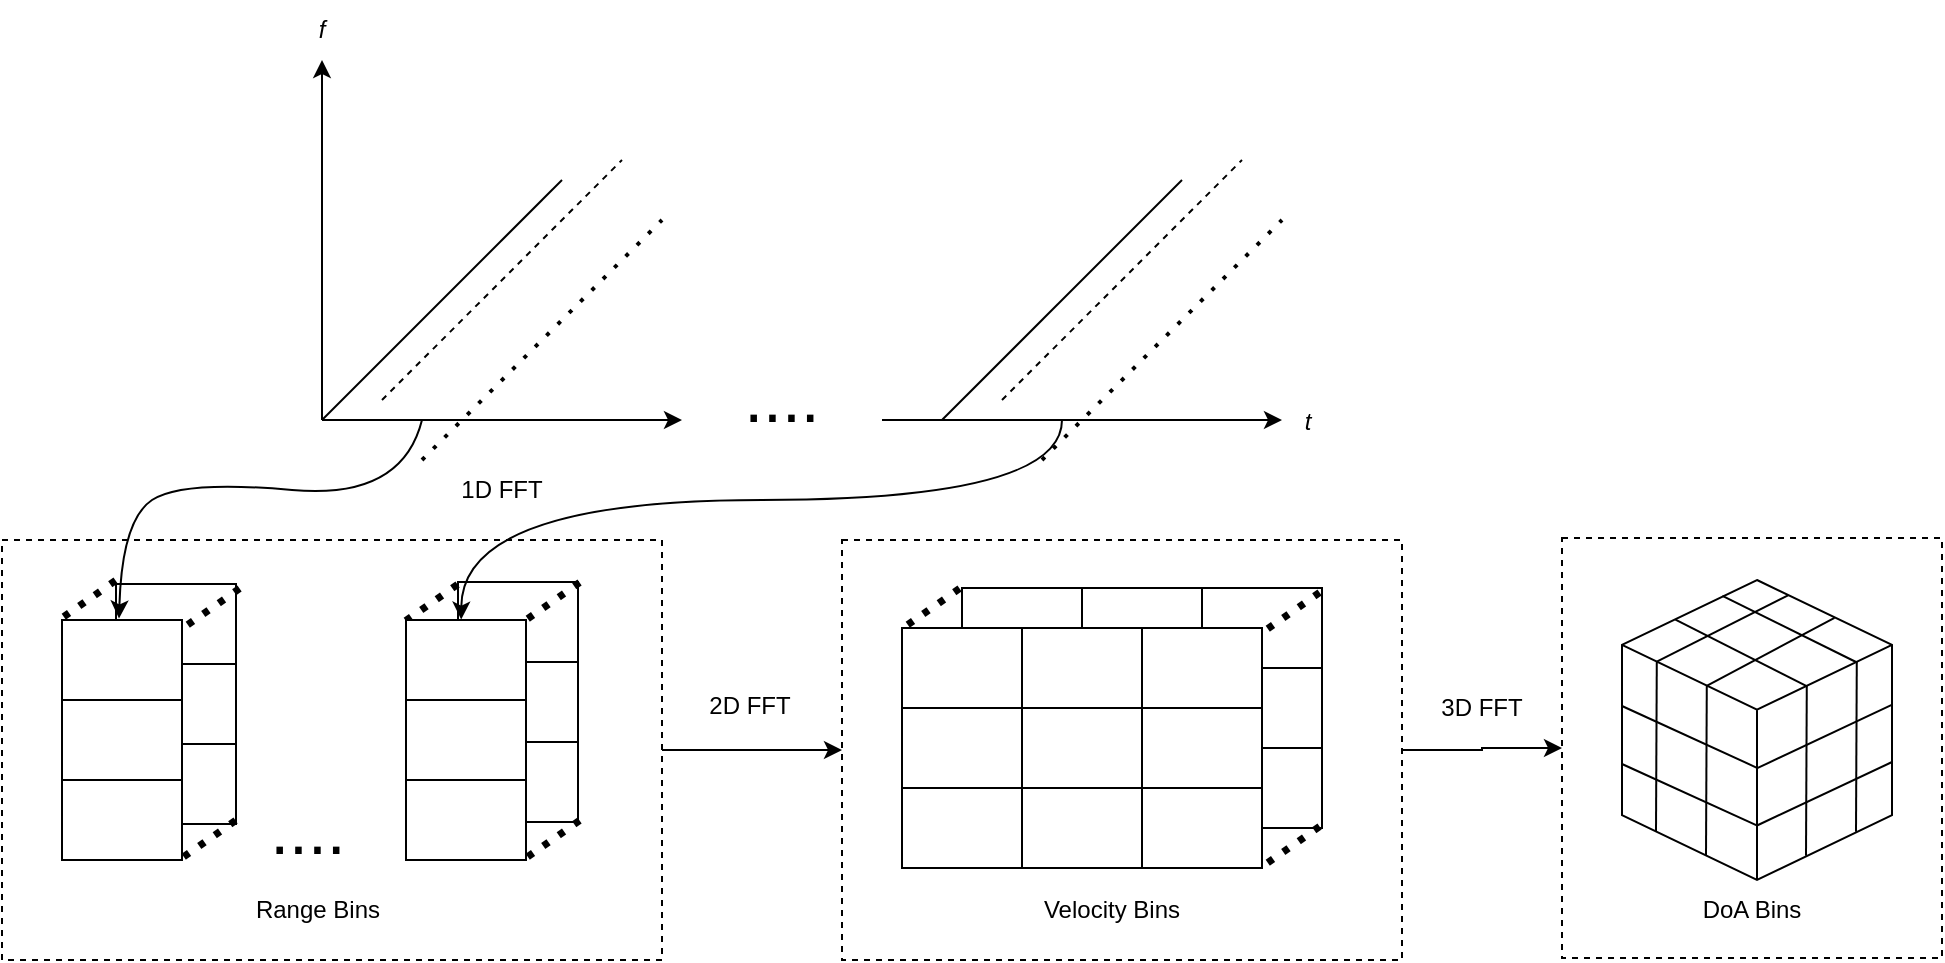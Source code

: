 <mxfile version="26.2.12">
  <diagram name="Page-1" id="9OqF5e8UEfGMZPpT4aYP">
    <mxGraphModel dx="1305" dy="718" grid="1" gridSize="10" guides="1" tooltips="1" connect="1" arrows="1" fold="1" page="1" pageScale="1" pageWidth="1169" pageHeight="1654" math="0" shadow="0">
      <root>
        <mxCell id="0" />
        <mxCell id="1" parent="0" />
        <mxCell id="sdREDCKkUnZZFBuvWES2-47" value="" style="rounded=0;whiteSpace=wrap;html=1;fillColor=none;dashed=1;" vertex="1" parent="1">
          <mxGeometry x="860" y="379" width="190" height="210" as="geometry" />
        </mxCell>
        <mxCell id="sdREDCKkUnZZFBuvWES2-50" style="edgeStyle=orthogonalEdgeStyle;rounded=0;orthogonalLoop=1;jettySize=auto;html=1;exitX=1;exitY=0.5;exitDx=0;exitDy=0;" edge="1" parent="1" source="sdREDCKkUnZZFBuvWES2-26" target="sdREDCKkUnZZFBuvWES2-47">
          <mxGeometry relative="1" as="geometry" />
        </mxCell>
        <mxCell id="sdREDCKkUnZZFBuvWES2-26" value="" style="rounded=0;whiteSpace=wrap;html=1;fillColor=none;dashed=1;" vertex="1" parent="1">
          <mxGeometry x="500" y="380" width="280" height="210" as="geometry" />
        </mxCell>
        <mxCell id="CdlytesV64vKsYvqdl47-57" value="" style="shape=table;startSize=0;container=1;collapsible=0;childLayout=tableLayout;fontSize=16;" parent="1" vertex="1">
          <mxGeometry x="560" y="404" width="180" height="120" as="geometry" />
        </mxCell>
        <mxCell id="CdlytesV64vKsYvqdl47-58" value="" style="shape=tableRow;horizontal=0;startSize=0;swimlaneHead=0;swimlaneBody=0;strokeColor=inherit;top=0;left=0;bottom=0;right=0;collapsible=0;dropTarget=0;fillColor=none;points=[[0,0.5],[1,0.5]];portConstraint=eastwest;fontSize=16;" parent="CdlytesV64vKsYvqdl47-57" vertex="1">
          <mxGeometry width="180" height="40" as="geometry" />
        </mxCell>
        <mxCell id="CdlytesV64vKsYvqdl47-59" value="" style="shape=partialRectangle;html=1;whiteSpace=wrap;connectable=0;strokeColor=inherit;overflow=hidden;fillColor=none;top=0;left=0;bottom=0;right=0;pointerEvents=1;fontSize=16;" parent="CdlytesV64vKsYvqdl47-58" vertex="1">
          <mxGeometry width="60" height="40" as="geometry">
            <mxRectangle width="60" height="40" as="alternateBounds" />
          </mxGeometry>
        </mxCell>
        <mxCell id="CdlytesV64vKsYvqdl47-60" value="" style="shape=partialRectangle;html=1;whiteSpace=wrap;connectable=0;strokeColor=inherit;overflow=hidden;fillColor=none;top=0;left=0;bottom=0;right=0;pointerEvents=1;fontSize=16;" parent="CdlytesV64vKsYvqdl47-58" vertex="1">
          <mxGeometry x="60" width="60" height="40" as="geometry">
            <mxRectangle width="60" height="40" as="alternateBounds" />
          </mxGeometry>
        </mxCell>
        <mxCell id="CdlytesV64vKsYvqdl47-61" value="" style="shape=partialRectangle;html=1;whiteSpace=wrap;connectable=0;strokeColor=inherit;overflow=hidden;fillColor=none;top=0;left=0;bottom=0;right=0;pointerEvents=1;fontSize=16;" parent="CdlytesV64vKsYvqdl47-58" vertex="1">
          <mxGeometry x="120" width="60" height="40" as="geometry">
            <mxRectangle width="60" height="40" as="alternateBounds" />
          </mxGeometry>
        </mxCell>
        <mxCell id="CdlytesV64vKsYvqdl47-62" value="" style="shape=tableRow;horizontal=0;startSize=0;swimlaneHead=0;swimlaneBody=0;strokeColor=inherit;top=0;left=0;bottom=0;right=0;collapsible=0;dropTarget=0;fillColor=none;points=[[0,0.5],[1,0.5]];portConstraint=eastwest;fontSize=16;" parent="CdlytesV64vKsYvqdl47-57" vertex="1">
          <mxGeometry y="40" width="180" height="40" as="geometry" />
        </mxCell>
        <mxCell id="CdlytesV64vKsYvqdl47-63" value="" style="shape=partialRectangle;html=1;whiteSpace=wrap;connectable=0;strokeColor=inherit;overflow=hidden;fillColor=none;top=0;left=0;bottom=0;right=0;pointerEvents=1;fontSize=16;" parent="CdlytesV64vKsYvqdl47-62" vertex="1">
          <mxGeometry width="60" height="40" as="geometry">
            <mxRectangle width="60" height="40" as="alternateBounds" />
          </mxGeometry>
        </mxCell>
        <mxCell id="CdlytesV64vKsYvqdl47-64" value="" style="shape=partialRectangle;html=1;whiteSpace=wrap;connectable=0;strokeColor=inherit;overflow=hidden;fillColor=none;top=0;left=0;bottom=0;right=0;pointerEvents=1;fontSize=16;" parent="CdlytesV64vKsYvqdl47-62" vertex="1">
          <mxGeometry x="60" width="60" height="40" as="geometry">
            <mxRectangle width="60" height="40" as="alternateBounds" />
          </mxGeometry>
        </mxCell>
        <mxCell id="CdlytesV64vKsYvqdl47-65" value="" style="shape=partialRectangle;html=1;whiteSpace=wrap;connectable=0;strokeColor=inherit;overflow=hidden;fillColor=none;top=0;left=0;bottom=0;right=0;pointerEvents=1;fontSize=16;" parent="CdlytesV64vKsYvqdl47-62" vertex="1">
          <mxGeometry x="120" width="60" height="40" as="geometry">
            <mxRectangle width="60" height="40" as="alternateBounds" />
          </mxGeometry>
        </mxCell>
        <mxCell id="CdlytesV64vKsYvqdl47-66" value="" style="shape=tableRow;horizontal=0;startSize=0;swimlaneHead=0;swimlaneBody=0;strokeColor=inherit;top=0;left=0;bottom=0;right=0;collapsible=0;dropTarget=0;fillColor=none;points=[[0,0.5],[1,0.5]];portConstraint=eastwest;fontSize=16;" parent="CdlytesV64vKsYvqdl47-57" vertex="1">
          <mxGeometry y="80" width="180" height="40" as="geometry" />
        </mxCell>
        <mxCell id="CdlytesV64vKsYvqdl47-67" value="" style="shape=partialRectangle;html=1;whiteSpace=wrap;connectable=0;strokeColor=inherit;overflow=hidden;fillColor=none;top=0;left=0;bottom=0;right=0;pointerEvents=1;fontSize=16;" parent="CdlytesV64vKsYvqdl47-66" vertex="1">
          <mxGeometry width="60" height="40" as="geometry">
            <mxRectangle width="60" height="40" as="alternateBounds" />
          </mxGeometry>
        </mxCell>
        <mxCell id="CdlytesV64vKsYvqdl47-68" value="" style="shape=partialRectangle;html=1;whiteSpace=wrap;connectable=0;strokeColor=inherit;overflow=hidden;fillColor=none;top=0;left=0;bottom=0;right=0;pointerEvents=1;fontSize=16;" parent="CdlytesV64vKsYvqdl47-66" vertex="1">
          <mxGeometry x="60" width="60" height="40" as="geometry">
            <mxRectangle width="60" height="40" as="alternateBounds" />
          </mxGeometry>
        </mxCell>
        <mxCell id="CdlytesV64vKsYvqdl47-69" value="" style="shape=partialRectangle;html=1;whiteSpace=wrap;connectable=0;strokeColor=inherit;overflow=hidden;fillColor=none;top=0;left=0;bottom=0;right=0;pointerEvents=1;fontSize=16;" parent="CdlytesV64vKsYvqdl47-66" vertex="1">
          <mxGeometry x="120" width="60" height="40" as="geometry">
            <mxRectangle width="60" height="40" as="alternateBounds" />
          </mxGeometry>
        </mxCell>
        <mxCell id="sdREDCKkUnZZFBuvWES2-33" style="edgeStyle=orthogonalEdgeStyle;rounded=0;orthogonalLoop=1;jettySize=auto;html=1;exitX=1;exitY=0.5;exitDx=0;exitDy=0;entryX=0;entryY=0.5;entryDx=0;entryDy=0;" edge="1" parent="1" source="CdlytesV64vKsYvqdl47-38" target="sdREDCKkUnZZFBuvWES2-26">
          <mxGeometry relative="1" as="geometry" />
        </mxCell>
        <mxCell id="CdlytesV64vKsYvqdl47-38" value="" style="rounded=0;whiteSpace=wrap;html=1;fillColor=none;dashed=1;" parent="1" vertex="1">
          <mxGeometry x="80" y="380" width="330" height="210" as="geometry" />
        </mxCell>
        <mxCell id="CdlytesV64vKsYvqdl47-1" value="" style="endArrow=classic;html=1;rounded=0;" parent="1" edge="1">
          <mxGeometry width="50" height="50" relative="1" as="geometry">
            <mxPoint x="240" y="320" as="sourcePoint" />
            <mxPoint x="240" y="140" as="targetPoint" />
          </mxGeometry>
        </mxCell>
        <mxCell id="CdlytesV64vKsYvqdl47-2" value="" style="endArrow=classic;html=1;rounded=0;" parent="1" edge="1">
          <mxGeometry width="50" height="50" relative="1" as="geometry">
            <mxPoint x="240" y="320" as="sourcePoint" />
            <mxPoint x="420" y="320" as="targetPoint" />
          </mxGeometry>
        </mxCell>
        <mxCell id="CdlytesV64vKsYvqdl47-3" value="" style="endArrow=none;html=1;rounded=0;" parent="1" edge="1">
          <mxGeometry width="50" height="50" relative="1" as="geometry">
            <mxPoint x="240" y="320" as="sourcePoint" />
            <mxPoint x="360" y="200" as="targetPoint" />
          </mxGeometry>
        </mxCell>
        <mxCell id="CdlytesV64vKsYvqdl47-6" value="" style="endArrow=none;html=1;rounded=0;" parent="1" edge="1">
          <mxGeometry width="50" height="50" relative="1" as="geometry">
            <mxPoint x="550" y="320" as="sourcePoint" />
            <mxPoint x="670" y="200" as="targetPoint" />
          </mxGeometry>
        </mxCell>
        <mxCell id="CdlytesV64vKsYvqdl47-7" value="" style="endArrow=none;dashed=1;html=1;dashPattern=1 3;strokeWidth=2;rounded=0;" parent="1" edge="1">
          <mxGeometry width="50" height="50" relative="1" as="geometry">
            <mxPoint x="290" y="340" as="sourcePoint" />
            <mxPoint x="410" y="220" as="targetPoint" />
          </mxGeometry>
        </mxCell>
        <mxCell id="CdlytesV64vKsYvqdl47-10" value="" style="endArrow=none;dashed=1;html=1;dashPattern=1 3;strokeWidth=2;rounded=0;" parent="1" edge="1">
          <mxGeometry width="50" height="50" relative="1" as="geometry">
            <mxPoint x="600" y="340" as="sourcePoint" />
            <mxPoint x="720" y="220" as="targetPoint" />
          </mxGeometry>
        </mxCell>
        <mxCell id="CdlytesV64vKsYvqdl47-11" value="" style="endArrow=none;dashed=1;html=1;rounded=0;" parent="1" edge="1">
          <mxGeometry width="50" height="50" relative="1" as="geometry">
            <mxPoint x="270" y="310" as="sourcePoint" />
            <mxPoint x="390" y="190" as="targetPoint" />
          </mxGeometry>
        </mxCell>
        <mxCell id="CdlytesV64vKsYvqdl47-14" value="" style="endArrow=none;dashed=1;html=1;rounded=0;" parent="1" edge="1">
          <mxGeometry width="50" height="50" relative="1" as="geometry">
            <mxPoint x="580" y="310" as="sourcePoint" />
            <mxPoint x="700" y="190" as="targetPoint" />
          </mxGeometry>
        </mxCell>
        <mxCell id="sdREDCKkUnZZFBuvWES2-8" value="" style="shape=table;startSize=0;container=1;collapsible=0;childLayout=tableLayout;fontSize=16;" vertex="1" parent="1">
          <mxGeometry x="137" y="402" width="60" height="120" as="geometry" />
        </mxCell>
        <mxCell id="sdREDCKkUnZZFBuvWES2-9" value="" style="shape=tableRow;horizontal=0;startSize=0;swimlaneHead=0;swimlaneBody=0;strokeColor=inherit;top=0;left=0;bottom=0;right=0;collapsible=0;dropTarget=0;fillColor=none;points=[[0,0.5],[1,0.5]];portConstraint=eastwest;fontSize=16;" vertex="1" parent="sdREDCKkUnZZFBuvWES2-8">
          <mxGeometry width="60" height="40" as="geometry" />
        </mxCell>
        <mxCell id="sdREDCKkUnZZFBuvWES2-10" value="" style="shape=partialRectangle;html=1;whiteSpace=wrap;connectable=0;strokeColor=inherit;overflow=hidden;fillColor=none;top=0;left=0;bottom=0;right=0;pointerEvents=1;fontSize=16;" vertex="1" parent="sdREDCKkUnZZFBuvWES2-9">
          <mxGeometry width="60" height="40" as="geometry">
            <mxRectangle width="60" height="40" as="alternateBounds" />
          </mxGeometry>
        </mxCell>
        <mxCell id="sdREDCKkUnZZFBuvWES2-11" value="" style="shape=tableRow;horizontal=0;startSize=0;swimlaneHead=0;swimlaneBody=0;strokeColor=inherit;top=0;left=0;bottom=0;right=0;collapsible=0;dropTarget=0;fillColor=none;points=[[0,0.5],[1,0.5]];portConstraint=eastwest;fontSize=16;" vertex="1" parent="sdREDCKkUnZZFBuvWES2-8">
          <mxGeometry y="40" width="60" height="40" as="geometry" />
        </mxCell>
        <mxCell id="sdREDCKkUnZZFBuvWES2-12" value="" style="shape=partialRectangle;html=1;whiteSpace=wrap;connectable=0;strokeColor=inherit;overflow=hidden;fillColor=none;top=0;left=0;bottom=0;right=0;pointerEvents=1;fontSize=16;" vertex="1" parent="sdREDCKkUnZZFBuvWES2-11">
          <mxGeometry width="60" height="40" as="geometry">
            <mxRectangle width="60" height="40" as="alternateBounds" />
          </mxGeometry>
        </mxCell>
        <mxCell id="sdREDCKkUnZZFBuvWES2-13" value="" style="shape=tableRow;horizontal=0;startSize=0;swimlaneHead=0;swimlaneBody=0;strokeColor=inherit;top=0;left=0;bottom=0;right=0;collapsible=0;dropTarget=0;fillColor=none;points=[[0,0.5],[1,0.5]];portConstraint=eastwest;fontSize=16;" vertex="1" parent="sdREDCKkUnZZFBuvWES2-8">
          <mxGeometry y="80" width="60" height="40" as="geometry" />
        </mxCell>
        <mxCell id="sdREDCKkUnZZFBuvWES2-14" value="" style="shape=partialRectangle;html=1;whiteSpace=wrap;connectable=0;strokeColor=inherit;overflow=hidden;fillColor=none;top=0;left=0;bottom=0;right=0;pointerEvents=1;fontSize=16;" vertex="1" parent="sdREDCKkUnZZFBuvWES2-13">
          <mxGeometry width="60" height="40" as="geometry">
            <mxRectangle width="60" height="40" as="alternateBounds" />
          </mxGeometry>
        </mxCell>
        <mxCell id="CdlytesV64vKsYvqdl47-15" value="" style="shape=table;startSize=0;container=1;collapsible=0;childLayout=tableLayout;fontSize=16;" parent="1" vertex="1">
          <mxGeometry x="110" y="420" width="60" height="120" as="geometry" />
        </mxCell>
        <mxCell id="CdlytesV64vKsYvqdl47-16" value="" style="shape=tableRow;horizontal=0;startSize=0;swimlaneHead=0;swimlaneBody=0;strokeColor=inherit;top=0;left=0;bottom=0;right=0;collapsible=0;dropTarget=0;fillColor=none;points=[[0,0.5],[1,0.5]];portConstraint=eastwest;fontSize=16;" parent="CdlytesV64vKsYvqdl47-15" vertex="1">
          <mxGeometry width="60" height="40" as="geometry" />
        </mxCell>
        <mxCell id="CdlytesV64vKsYvqdl47-17" value="" style="shape=partialRectangle;html=1;whiteSpace=wrap;connectable=0;strokeColor=inherit;overflow=hidden;fillColor=none;top=0;left=0;bottom=0;right=0;pointerEvents=1;fontSize=16;" parent="CdlytesV64vKsYvqdl47-16" vertex="1">
          <mxGeometry width="60" height="40" as="geometry">
            <mxRectangle width="60" height="40" as="alternateBounds" />
          </mxGeometry>
        </mxCell>
        <mxCell id="CdlytesV64vKsYvqdl47-20" value="" style="shape=tableRow;horizontal=0;startSize=0;swimlaneHead=0;swimlaneBody=0;strokeColor=inherit;top=0;left=0;bottom=0;right=0;collapsible=0;dropTarget=0;fillColor=none;points=[[0,0.5],[1,0.5]];portConstraint=eastwest;fontSize=16;" parent="CdlytesV64vKsYvqdl47-15" vertex="1">
          <mxGeometry y="40" width="60" height="40" as="geometry" />
        </mxCell>
        <mxCell id="CdlytesV64vKsYvqdl47-21" value="" style="shape=partialRectangle;html=1;whiteSpace=wrap;connectable=0;strokeColor=inherit;overflow=hidden;fillColor=none;top=0;left=0;bottom=0;right=0;pointerEvents=1;fontSize=16;" parent="CdlytesV64vKsYvqdl47-20" vertex="1">
          <mxGeometry width="60" height="40" as="geometry">
            <mxRectangle width="60" height="40" as="alternateBounds" />
          </mxGeometry>
        </mxCell>
        <mxCell id="CdlytesV64vKsYvqdl47-24" value="" style="shape=tableRow;horizontal=0;startSize=0;swimlaneHead=0;swimlaneBody=0;strokeColor=inherit;top=0;left=0;bottom=0;right=0;collapsible=0;dropTarget=0;fillColor=none;points=[[0,0.5],[1,0.5]];portConstraint=eastwest;fontSize=16;" parent="CdlytesV64vKsYvqdl47-15" vertex="1">
          <mxGeometry y="80" width="60" height="40" as="geometry" />
        </mxCell>
        <mxCell id="CdlytesV64vKsYvqdl47-25" value="" style="shape=partialRectangle;html=1;whiteSpace=wrap;connectable=0;strokeColor=inherit;overflow=hidden;fillColor=none;top=0;left=0;bottom=0;right=0;pointerEvents=1;fontSize=16;" parent="CdlytesV64vKsYvqdl47-24" vertex="1">
          <mxGeometry width="60" height="40" as="geometry">
            <mxRectangle width="60" height="40" as="alternateBounds" />
          </mxGeometry>
        </mxCell>
        <mxCell id="CdlytesV64vKsYvqdl47-28" value="" style="endArrow=classic;html=1;rounded=0;entryX=0.475;entryY=-0.019;entryDx=0;entryDy=0;entryPerimeter=0;curved=1;" parent="1" target="CdlytesV64vKsYvqdl47-16" edge="1">
          <mxGeometry width="50" height="50" relative="1" as="geometry">
            <mxPoint x="290" y="320" as="sourcePoint" />
            <mxPoint x="390" y="410" as="targetPoint" />
            <Array as="points">
              <mxPoint x="280" y="360" />
              <mxPoint x="170" y="350" />
              <mxPoint x="140" y="370" />
            </Array>
          </mxGeometry>
        </mxCell>
        <mxCell id="CdlytesV64vKsYvqdl47-29" value="" style="shape=table;startSize=0;container=1;collapsible=0;childLayout=tableLayout;fontSize=16;" parent="1" vertex="1">
          <mxGeometry x="308" y="401" width="60" height="120" as="geometry" />
        </mxCell>
        <mxCell id="CdlytesV64vKsYvqdl47-30" value="" style="shape=tableRow;horizontal=0;startSize=0;swimlaneHead=0;swimlaneBody=0;strokeColor=inherit;top=0;left=0;bottom=0;right=0;collapsible=0;dropTarget=0;fillColor=none;points=[[0,0.5],[1,0.5]];portConstraint=eastwest;fontSize=16;" parent="CdlytesV64vKsYvqdl47-29" vertex="1">
          <mxGeometry width="60" height="40" as="geometry" />
        </mxCell>
        <mxCell id="CdlytesV64vKsYvqdl47-31" value="" style="shape=partialRectangle;html=1;whiteSpace=wrap;connectable=0;strokeColor=inherit;overflow=hidden;fillColor=none;top=0;left=0;bottom=0;right=0;pointerEvents=1;fontSize=16;" parent="CdlytesV64vKsYvqdl47-30" vertex="1">
          <mxGeometry width="60" height="40" as="geometry">
            <mxRectangle width="60" height="40" as="alternateBounds" />
          </mxGeometry>
        </mxCell>
        <mxCell id="CdlytesV64vKsYvqdl47-32" value="" style="shape=tableRow;horizontal=0;startSize=0;swimlaneHead=0;swimlaneBody=0;strokeColor=inherit;top=0;left=0;bottom=0;right=0;collapsible=0;dropTarget=0;fillColor=none;points=[[0,0.5],[1,0.5]];portConstraint=eastwest;fontSize=16;" parent="CdlytesV64vKsYvqdl47-29" vertex="1">
          <mxGeometry y="40" width="60" height="40" as="geometry" />
        </mxCell>
        <mxCell id="CdlytesV64vKsYvqdl47-33" value="" style="shape=partialRectangle;html=1;whiteSpace=wrap;connectable=0;strokeColor=inherit;overflow=hidden;fillColor=none;top=0;left=0;bottom=0;right=0;pointerEvents=1;fontSize=16;" parent="CdlytesV64vKsYvqdl47-32" vertex="1">
          <mxGeometry width="60" height="40" as="geometry">
            <mxRectangle width="60" height="40" as="alternateBounds" />
          </mxGeometry>
        </mxCell>
        <mxCell id="CdlytesV64vKsYvqdl47-34" value="" style="shape=tableRow;horizontal=0;startSize=0;swimlaneHead=0;swimlaneBody=0;strokeColor=inherit;top=0;left=0;bottom=0;right=0;collapsible=0;dropTarget=0;fillColor=none;points=[[0,0.5],[1,0.5]];portConstraint=eastwest;fontSize=16;" parent="CdlytesV64vKsYvqdl47-29" vertex="1">
          <mxGeometry y="80" width="60" height="40" as="geometry" />
        </mxCell>
        <mxCell id="CdlytesV64vKsYvqdl47-35" value="" style="shape=partialRectangle;html=1;whiteSpace=wrap;connectable=0;strokeColor=inherit;overflow=hidden;fillColor=none;top=0;left=0;bottom=0;right=0;pointerEvents=1;fontSize=16;" parent="CdlytesV64vKsYvqdl47-34" vertex="1">
          <mxGeometry width="60" height="40" as="geometry">
            <mxRectangle width="60" height="40" as="alternateBounds" />
          </mxGeometry>
        </mxCell>
        <mxCell id="CdlytesV64vKsYvqdl47-36" value="&lt;font style=&quot;font-size: 34px;&quot;&gt;....&lt;/font&gt;" style="text;html=1;align=center;verticalAlign=middle;whiteSpace=wrap;rounded=0;" parent="1" vertex="1">
          <mxGeometry x="203" y="510" width="60" height="30" as="geometry" />
        </mxCell>
        <mxCell id="CdlytesV64vKsYvqdl47-39" value="1D FFT" style="text;html=1;align=center;verticalAlign=middle;whiteSpace=wrap;rounded=0;" parent="1" vertex="1">
          <mxGeometry x="300" y="340" width="60" height="30" as="geometry" />
        </mxCell>
        <mxCell id="CdlytesV64vKsYvqdl47-40" value="Range Bins" style="text;html=1;align=center;verticalAlign=middle;whiteSpace=wrap;rounded=0;" parent="1" vertex="1">
          <mxGeometry x="203" y="550" width="70" height="30" as="geometry" />
        </mxCell>
        <mxCell id="CdlytesV64vKsYvqdl47-41" value="" style="shape=table;startSize=0;container=1;collapsible=0;childLayout=tableLayout;fontSize=16;" parent="1" vertex="1">
          <mxGeometry x="530" y="424" width="180" height="120" as="geometry" />
        </mxCell>
        <mxCell id="CdlytesV64vKsYvqdl47-42" value="" style="shape=tableRow;horizontal=0;startSize=0;swimlaneHead=0;swimlaneBody=0;strokeColor=inherit;top=0;left=0;bottom=0;right=0;collapsible=0;dropTarget=0;fillColor=none;points=[[0,0.5],[1,0.5]];portConstraint=eastwest;fontSize=16;" parent="CdlytesV64vKsYvqdl47-41" vertex="1">
          <mxGeometry width="180" height="40" as="geometry" />
        </mxCell>
        <mxCell id="CdlytesV64vKsYvqdl47-43" value="" style="shape=partialRectangle;html=1;whiteSpace=wrap;connectable=0;strokeColor=inherit;overflow=hidden;fillColor=none;top=0;left=0;bottom=0;right=0;pointerEvents=1;fontSize=16;" parent="CdlytesV64vKsYvqdl47-42" vertex="1">
          <mxGeometry width="60" height="40" as="geometry">
            <mxRectangle width="60" height="40" as="alternateBounds" />
          </mxGeometry>
        </mxCell>
        <mxCell id="CdlytesV64vKsYvqdl47-44" value="" style="shape=partialRectangle;html=1;whiteSpace=wrap;connectable=0;strokeColor=inherit;overflow=hidden;fillColor=none;top=0;left=0;bottom=0;right=0;pointerEvents=1;fontSize=16;" parent="CdlytesV64vKsYvqdl47-42" vertex="1">
          <mxGeometry x="60" width="60" height="40" as="geometry">
            <mxRectangle width="60" height="40" as="alternateBounds" />
          </mxGeometry>
        </mxCell>
        <mxCell id="CdlytesV64vKsYvqdl47-45" value="" style="shape=partialRectangle;html=1;whiteSpace=wrap;connectable=0;strokeColor=inherit;overflow=hidden;fillColor=none;top=0;left=0;bottom=0;right=0;pointerEvents=1;fontSize=16;" parent="CdlytesV64vKsYvqdl47-42" vertex="1">
          <mxGeometry x="120" width="60" height="40" as="geometry">
            <mxRectangle width="60" height="40" as="alternateBounds" />
          </mxGeometry>
        </mxCell>
        <mxCell id="CdlytesV64vKsYvqdl47-46" value="" style="shape=tableRow;horizontal=0;startSize=0;swimlaneHead=0;swimlaneBody=0;strokeColor=inherit;top=0;left=0;bottom=0;right=0;collapsible=0;dropTarget=0;fillColor=none;points=[[0,0.5],[1,0.5]];portConstraint=eastwest;fontSize=16;" parent="CdlytesV64vKsYvqdl47-41" vertex="1">
          <mxGeometry y="40" width="180" height="40" as="geometry" />
        </mxCell>
        <mxCell id="CdlytesV64vKsYvqdl47-47" value="" style="shape=partialRectangle;html=1;whiteSpace=wrap;connectable=0;strokeColor=inherit;overflow=hidden;fillColor=none;top=0;left=0;bottom=0;right=0;pointerEvents=1;fontSize=16;" parent="CdlytesV64vKsYvqdl47-46" vertex="1">
          <mxGeometry width="60" height="40" as="geometry">
            <mxRectangle width="60" height="40" as="alternateBounds" />
          </mxGeometry>
        </mxCell>
        <mxCell id="CdlytesV64vKsYvqdl47-48" value="" style="shape=partialRectangle;html=1;whiteSpace=wrap;connectable=0;strokeColor=inherit;overflow=hidden;fillColor=none;top=0;left=0;bottom=0;right=0;pointerEvents=1;fontSize=16;" parent="CdlytesV64vKsYvqdl47-46" vertex="1">
          <mxGeometry x="60" width="60" height="40" as="geometry">
            <mxRectangle width="60" height="40" as="alternateBounds" />
          </mxGeometry>
        </mxCell>
        <mxCell id="CdlytesV64vKsYvqdl47-49" value="" style="shape=partialRectangle;html=1;whiteSpace=wrap;connectable=0;strokeColor=inherit;overflow=hidden;fillColor=none;top=0;left=0;bottom=0;right=0;pointerEvents=1;fontSize=16;" parent="CdlytesV64vKsYvqdl47-46" vertex="1">
          <mxGeometry x="120" width="60" height="40" as="geometry">
            <mxRectangle width="60" height="40" as="alternateBounds" />
          </mxGeometry>
        </mxCell>
        <mxCell id="CdlytesV64vKsYvqdl47-50" value="" style="shape=tableRow;horizontal=0;startSize=0;swimlaneHead=0;swimlaneBody=0;strokeColor=inherit;top=0;left=0;bottom=0;right=0;collapsible=0;dropTarget=0;fillColor=none;points=[[0,0.5],[1,0.5]];portConstraint=eastwest;fontSize=16;" parent="CdlytesV64vKsYvqdl47-41" vertex="1">
          <mxGeometry y="80" width="180" height="40" as="geometry" />
        </mxCell>
        <mxCell id="CdlytesV64vKsYvqdl47-51" value="" style="shape=partialRectangle;html=1;whiteSpace=wrap;connectable=0;strokeColor=inherit;overflow=hidden;fillColor=none;top=0;left=0;bottom=0;right=0;pointerEvents=1;fontSize=16;" parent="CdlytesV64vKsYvqdl47-50" vertex="1">
          <mxGeometry width="60" height="40" as="geometry">
            <mxRectangle width="60" height="40" as="alternateBounds" />
          </mxGeometry>
        </mxCell>
        <mxCell id="CdlytesV64vKsYvqdl47-52" value="" style="shape=partialRectangle;html=1;whiteSpace=wrap;connectable=0;strokeColor=inherit;overflow=hidden;fillColor=none;top=0;left=0;bottom=0;right=0;pointerEvents=1;fontSize=16;" parent="CdlytesV64vKsYvqdl47-50" vertex="1">
          <mxGeometry x="60" width="60" height="40" as="geometry">
            <mxRectangle width="60" height="40" as="alternateBounds" />
          </mxGeometry>
        </mxCell>
        <mxCell id="CdlytesV64vKsYvqdl47-53" value="" style="shape=partialRectangle;html=1;whiteSpace=wrap;connectable=0;strokeColor=inherit;overflow=hidden;fillColor=none;top=0;left=0;bottom=0;right=0;pointerEvents=1;fontSize=16;" parent="CdlytesV64vKsYvqdl47-50" vertex="1">
          <mxGeometry x="120" width="60" height="40" as="geometry">
            <mxRectangle width="60" height="40" as="alternateBounds" />
          </mxGeometry>
        </mxCell>
        <mxCell id="CdlytesV64vKsYvqdl47-54" value="&lt;font style=&quot;font-size: 34px;&quot;&gt;....&lt;/font&gt;" style="text;html=1;align=center;verticalAlign=middle;whiteSpace=wrap;rounded=0;rotation=-35;" parent="1" vertex="1">
          <mxGeometry x="690" y="392" width="60" height="30" as="geometry" />
        </mxCell>
        <mxCell id="CdlytesV64vKsYvqdl47-55" value="&lt;font style=&quot;font-size: 34px;&quot;&gt;....&lt;/font&gt;" style="text;html=1;align=center;verticalAlign=middle;whiteSpace=wrap;rounded=0;rotation=-35;" parent="1" vertex="1">
          <mxGeometry x="510" y="390" width="60" height="30" as="geometry" />
        </mxCell>
        <mxCell id="CdlytesV64vKsYvqdl47-56" value="&lt;font style=&quot;font-size: 34px;&quot;&gt;....&lt;/font&gt;" style="text;html=1;align=center;verticalAlign=middle;whiteSpace=wrap;rounded=0;rotation=-35;" parent="1" vertex="1">
          <mxGeometry x="690" y="509" width="60" height="30" as="geometry" />
        </mxCell>
        <mxCell id="sdREDCKkUnZZFBuvWES2-1" value="&lt;font style=&quot;font-size: 34px;&quot;&gt;....&lt;/font&gt;" style="text;html=1;align=center;verticalAlign=middle;whiteSpace=wrap;rounded=0;" vertex="1" parent="1">
          <mxGeometry x="440" y="294" width="60" height="30" as="geometry" />
        </mxCell>
        <mxCell id="sdREDCKkUnZZFBuvWES2-2" value="" style="endArrow=classic;html=1;rounded=0;" edge="1" parent="1">
          <mxGeometry width="50" height="50" relative="1" as="geometry">
            <mxPoint x="520" y="320" as="sourcePoint" />
            <mxPoint x="720" y="320" as="targetPoint" />
          </mxGeometry>
        </mxCell>
        <mxCell id="sdREDCKkUnZZFBuvWES2-4" value="&lt;font style=&quot;font-size: 34px;&quot;&gt;....&lt;/font&gt;" style="text;html=1;align=center;verticalAlign=middle;whiteSpace=wrap;rounded=0;rotation=-35;" vertex="1" parent="1">
          <mxGeometry x="150" y="390" width="60" height="30" as="geometry" />
        </mxCell>
        <mxCell id="sdREDCKkUnZZFBuvWES2-5" value="&lt;font style=&quot;font-size: 34px;&quot;&gt;....&lt;/font&gt;" style="text;html=1;align=center;verticalAlign=middle;whiteSpace=wrap;rounded=0;rotation=-35;" vertex="1" parent="1">
          <mxGeometry x="88" y="386" width="60" height="30" as="geometry" />
        </mxCell>
        <mxCell id="sdREDCKkUnZZFBuvWES2-6" value="&lt;font style=&quot;font-size: 34px;&quot;&gt;....&lt;/font&gt;" style="text;html=1;align=center;verticalAlign=middle;whiteSpace=wrap;rounded=0;rotation=-35;" vertex="1" parent="1">
          <mxGeometry x="148" y="506" width="60" height="30" as="geometry" />
        </mxCell>
        <mxCell id="sdREDCKkUnZZFBuvWES2-7" value="&lt;font style=&quot;font-size: 34px;&quot;&gt;....&lt;/font&gt;" style="text;html=1;align=center;verticalAlign=middle;whiteSpace=wrap;rounded=0;rotation=-35;" vertex="1" parent="1">
          <mxGeometry x="320" y="506" width="60" height="30" as="geometry" />
        </mxCell>
        <mxCell id="sdREDCKkUnZZFBuvWES2-23" value="&lt;font style=&quot;font-size: 34px;&quot;&gt;....&lt;/font&gt;" style="text;html=1;align=center;verticalAlign=middle;whiteSpace=wrap;rounded=0;rotation=-35;" vertex="1" parent="1">
          <mxGeometry x="259" y="388" width="60" height="30" as="geometry" />
        </mxCell>
        <mxCell id="sdREDCKkUnZZFBuvWES2-15" value="" style="shape=table;startSize=0;container=1;collapsible=0;childLayout=tableLayout;fontSize=16;" vertex="1" parent="1">
          <mxGeometry x="282" y="420" width="60" height="120" as="geometry" />
        </mxCell>
        <mxCell id="sdREDCKkUnZZFBuvWES2-16" value="" style="shape=tableRow;horizontal=0;startSize=0;swimlaneHead=0;swimlaneBody=0;strokeColor=inherit;top=0;left=0;bottom=0;right=0;collapsible=0;dropTarget=0;fillColor=none;points=[[0,0.5],[1,0.5]];portConstraint=eastwest;fontSize=16;" vertex="1" parent="sdREDCKkUnZZFBuvWES2-15">
          <mxGeometry width="60" height="40" as="geometry" />
        </mxCell>
        <mxCell id="sdREDCKkUnZZFBuvWES2-17" value="" style="shape=partialRectangle;html=1;whiteSpace=wrap;connectable=0;strokeColor=inherit;overflow=hidden;fillColor=none;top=0;left=0;bottom=0;right=0;pointerEvents=1;fontSize=16;" vertex="1" parent="sdREDCKkUnZZFBuvWES2-16">
          <mxGeometry width="60" height="40" as="geometry">
            <mxRectangle width="60" height="40" as="alternateBounds" />
          </mxGeometry>
        </mxCell>
        <mxCell id="sdREDCKkUnZZFBuvWES2-18" value="" style="shape=tableRow;horizontal=0;startSize=0;swimlaneHead=0;swimlaneBody=0;strokeColor=inherit;top=0;left=0;bottom=0;right=0;collapsible=0;dropTarget=0;fillColor=none;points=[[0,0.5],[1,0.5]];portConstraint=eastwest;fontSize=16;" vertex="1" parent="sdREDCKkUnZZFBuvWES2-15">
          <mxGeometry y="40" width="60" height="40" as="geometry" />
        </mxCell>
        <mxCell id="sdREDCKkUnZZFBuvWES2-19" value="" style="shape=partialRectangle;html=1;whiteSpace=wrap;connectable=0;strokeColor=inherit;overflow=hidden;fillColor=none;top=0;left=0;bottom=0;right=0;pointerEvents=1;fontSize=16;" vertex="1" parent="sdREDCKkUnZZFBuvWES2-18">
          <mxGeometry width="60" height="40" as="geometry">
            <mxRectangle width="60" height="40" as="alternateBounds" />
          </mxGeometry>
        </mxCell>
        <mxCell id="sdREDCKkUnZZFBuvWES2-20" value="" style="shape=tableRow;horizontal=0;startSize=0;swimlaneHead=0;swimlaneBody=0;strokeColor=inherit;top=0;left=0;bottom=0;right=0;collapsible=0;dropTarget=0;fillColor=none;points=[[0,0.5],[1,0.5]];portConstraint=eastwest;fontSize=16;" vertex="1" parent="sdREDCKkUnZZFBuvWES2-15">
          <mxGeometry y="80" width="60" height="40" as="geometry" />
        </mxCell>
        <mxCell id="sdREDCKkUnZZFBuvWES2-21" value="" style="shape=partialRectangle;html=1;whiteSpace=wrap;connectable=0;strokeColor=inherit;overflow=hidden;fillColor=none;top=0;left=0;bottom=0;right=0;pointerEvents=1;fontSize=16;" vertex="1" parent="sdREDCKkUnZZFBuvWES2-20">
          <mxGeometry width="60" height="40" as="geometry">
            <mxRectangle width="60" height="40" as="alternateBounds" />
          </mxGeometry>
        </mxCell>
        <mxCell id="sdREDCKkUnZZFBuvWES2-22" value="&lt;font style=&quot;font-size: 34px;&quot;&gt;....&lt;/font&gt;" style="text;html=1;align=center;verticalAlign=middle;whiteSpace=wrap;rounded=0;rotation=-35;" vertex="1" parent="1">
          <mxGeometry x="320" y="387" width="60" height="30" as="geometry" />
        </mxCell>
        <mxCell id="sdREDCKkUnZZFBuvWES2-24" value="" style="endArrow=classic;html=1;rounded=0;entryX=0.46;entryY=-0.005;entryDx=0;entryDy=0;entryPerimeter=0;curved=1;" edge="1" parent="1" target="sdREDCKkUnZZFBuvWES2-16">
          <mxGeometry width="50" height="50" relative="1" as="geometry">
            <mxPoint x="610" y="320" as="sourcePoint" />
            <mxPoint x="520" y="350" as="targetPoint" />
            <Array as="points">
              <mxPoint x="610" y="360" />
              <mxPoint x="310" y="360" />
            </Array>
          </mxGeometry>
        </mxCell>
        <mxCell id="sdREDCKkUnZZFBuvWES2-27" value="2D FFT" style="text;html=1;align=center;verticalAlign=middle;whiteSpace=wrap;rounded=0;" vertex="1" parent="1">
          <mxGeometry x="424" y="448" width="60" height="30" as="geometry" />
        </mxCell>
        <mxCell id="sdREDCKkUnZZFBuvWES2-31" value="Velocity Bins" style="text;html=1;align=center;verticalAlign=middle;whiteSpace=wrap;rounded=0;" vertex="1" parent="1">
          <mxGeometry x="590" y="550" width="90" height="30" as="geometry" />
        </mxCell>
        <mxCell id="sdREDCKkUnZZFBuvWES2-32" value="" style="html=1;whiteSpace=wrap;shape=isoCube2;backgroundOutline=1;isoAngle=15;" vertex="1" parent="1">
          <mxGeometry x="890" y="400" width="135" height="150" as="geometry" />
        </mxCell>
        <mxCell id="sdREDCKkUnZZFBuvWES2-35" value="" style="endArrow=none;html=1;rounded=0;entryX=0.077;entryY=0.253;entryDx=0;entryDy=0;entryPerimeter=0;" edge="1" parent="1">
          <mxGeometry width="50" height="50" relative="1" as="geometry">
            <mxPoint x="907" y="525.85" as="sourcePoint" />
            <mxPoint x="907.395" y="440.95" as="targetPoint" />
          </mxGeometry>
        </mxCell>
        <mxCell id="sdREDCKkUnZZFBuvWES2-36" value="" style="endArrow=none;html=1;rounded=0;entryX=0.077;entryY=0.253;entryDx=0;entryDy=0;entryPerimeter=0;" edge="1" parent="1">
          <mxGeometry width="50" height="50" relative="1" as="geometry">
            <mxPoint x="932" y="537.85" as="sourcePoint" />
            <mxPoint x="932.395" y="452.95" as="targetPoint" />
          </mxGeometry>
        </mxCell>
        <mxCell id="sdREDCKkUnZZFBuvWES2-37" value="" style="endArrow=none;html=1;rounded=0;entryX=0.077;entryY=0.253;entryDx=0;entryDy=0;entryPerimeter=0;" edge="1" parent="1">
          <mxGeometry width="50" height="50" relative="1" as="geometry">
            <mxPoint x="982" y="537.85" as="sourcePoint" />
            <mxPoint x="982.395" y="452.95" as="targetPoint" />
          </mxGeometry>
        </mxCell>
        <mxCell id="sdREDCKkUnZZFBuvWES2-38" value="" style="endArrow=none;html=1;rounded=0;entryX=0.077;entryY=0.253;entryDx=0;entryDy=0;entryPerimeter=0;" edge="1" parent="1">
          <mxGeometry width="50" height="50" relative="1" as="geometry">
            <mxPoint x="1007" y="525.85" as="sourcePoint" />
            <mxPoint x="1007.395" y="440.95" as="targetPoint" />
          </mxGeometry>
        </mxCell>
        <mxCell id="sdREDCKkUnZZFBuvWES2-39" value="" style="endArrow=none;html=1;rounded=0;entryX=0.129;entryY=0.272;entryDx=0;entryDy=0;entryPerimeter=0;exitX=0.615;exitY=0.051;exitDx=0;exitDy=0;exitPerimeter=0;" edge="1" parent="1" source="sdREDCKkUnZZFBuvWES2-32" target="sdREDCKkUnZZFBuvWES2-32">
          <mxGeometry width="50" height="50" relative="1" as="geometry">
            <mxPoint x="970" y="410" as="sourcePoint" />
            <mxPoint x="860.395" y="437.55" as="targetPoint" />
          </mxGeometry>
        </mxCell>
        <mxCell id="sdREDCKkUnZZFBuvWES2-40" value="" style="endArrow=none;html=1;rounded=0;entryX=0.312;entryY=0.354;entryDx=0;entryDy=0;entryPerimeter=0;exitX=0.787;exitY=0.126;exitDx=0;exitDy=0;exitPerimeter=0;" edge="1" parent="1" source="sdREDCKkUnZZFBuvWES2-32" target="sdREDCKkUnZZFBuvWES2-32">
          <mxGeometry width="50" height="50" relative="1" as="geometry">
            <mxPoint x="999" y="419" as="sourcePoint" />
            <mxPoint x="933" y="453" as="targetPoint" />
          </mxGeometry>
        </mxCell>
        <mxCell id="sdREDCKkUnZZFBuvWES2-41" value="" style="endArrow=none;html=1;rounded=0;entryX=0.684;entryY=0.354;entryDx=0;entryDy=0;entryPerimeter=0;exitX=0.198;exitY=0.132;exitDx=0;exitDy=0;exitPerimeter=0;" edge="1" parent="1" source="sdREDCKkUnZZFBuvWES2-32" target="sdREDCKkUnZZFBuvWES2-32">
          <mxGeometry width="50" height="50" relative="1" as="geometry">
            <mxPoint x="1006" y="429" as="sourcePoint" />
            <mxPoint x="942" y="463" as="targetPoint" />
          </mxGeometry>
        </mxCell>
        <mxCell id="sdREDCKkUnZZFBuvWES2-42" value="" style="endArrow=none;html=1;rounded=0;entryX=0.684;entryY=0.354;entryDx=0;entryDy=0;entryPerimeter=0;exitX=0.372;exitY=0.053;exitDx=0;exitDy=0;exitPerimeter=0;" edge="1" parent="1" source="sdREDCKkUnZZFBuvWES2-32">
          <mxGeometry width="50" height="50" relative="1" as="geometry">
            <mxPoint x="942" y="408" as="sourcePoint" />
            <mxPoint x="1007" y="441" as="targetPoint" />
          </mxGeometry>
        </mxCell>
        <mxCell id="sdREDCKkUnZZFBuvWES2-43" value="" style="endArrow=none;html=1;rounded=0;entryX=0.5;entryY=0.626;entryDx=0;entryDy=0;entryPerimeter=0;exitX=0.385;exitY=0.048;exitDx=0;exitDy=0;exitPerimeter=0;" edge="1" parent="1" target="sdREDCKkUnZZFBuvWES2-32">
          <mxGeometry width="50" height="50" relative="1" as="geometry">
            <mxPoint x="890" y="463" as="sourcePoint" />
            <mxPoint x="955" y="497" as="targetPoint" />
          </mxGeometry>
        </mxCell>
        <mxCell id="sdREDCKkUnZZFBuvWES2-44" value="" style="endArrow=none;html=1;rounded=0;entryX=0.497;entryY=0.797;entryDx=0;entryDy=0;entryPerimeter=0;exitX=0.385;exitY=0.048;exitDx=0;exitDy=0;exitPerimeter=0;" edge="1" parent="1">
          <mxGeometry width="50" height="50" relative="1" as="geometry">
            <mxPoint x="890" y="492" as="sourcePoint" />
            <mxPoint x="957.095" y="522.55" as="targetPoint" />
          </mxGeometry>
        </mxCell>
        <mxCell id="sdREDCKkUnZZFBuvWES2-45" value="" style="endArrow=none;html=1;rounded=0;exitX=0.497;exitY=0.629;exitDx=0;exitDy=0;exitPerimeter=0;entryX=0.999;entryY=0.416;entryDx=0;entryDy=0;entryPerimeter=0;" edge="1" parent="1" source="sdREDCKkUnZZFBuvWES2-32" target="sdREDCKkUnZZFBuvWES2-32">
          <mxGeometry width="50" height="50" relative="1" as="geometry">
            <mxPoint x="970" y="510" as="sourcePoint" />
            <mxPoint x="1020" y="460" as="targetPoint" />
          </mxGeometry>
        </mxCell>
        <mxCell id="sdREDCKkUnZZFBuvWES2-46" value="" style="endArrow=none;html=1;rounded=0;exitX=0.497;exitY=0.629;exitDx=0;exitDy=0;exitPerimeter=0;entryX=0.999;entryY=0.416;entryDx=0;entryDy=0;entryPerimeter=0;" edge="1" parent="1">
          <mxGeometry width="50" height="50" relative="1" as="geometry">
            <mxPoint x="957" y="523" as="sourcePoint" />
            <mxPoint x="1025" y="491" as="targetPoint" />
          </mxGeometry>
        </mxCell>
        <mxCell id="sdREDCKkUnZZFBuvWES2-48" value="DoA Bins" style="text;html=1;align=center;verticalAlign=middle;whiteSpace=wrap;rounded=0;" vertex="1" parent="1">
          <mxGeometry x="925" y="550" width="60" height="30" as="geometry" />
        </mxCell>
        <mxCell id="sdREDCKkUnZZFBuvWES2-49" value="3D FFT" style="text;html=1;align=center;verticalAlign=middle;whiteSpace=wrap;rounded=0;" vertex="1" parent="1">
          <mxGeometry x="790" y="449" width="60" height="30" as="geometry" />
        </mxCell>
        <mxCell id="sdREDCKkUnZZFBuvWES2-51" value="&lt;i&gt;f&lt;/i&gt;" style="text;html=1;align=center;verticalAlign=middle;whiteSpace=wrap;rounded=0;" vertex="1" parent="1">
          <mxGeometry x="210" y="110" width="60" height="30" as="geometry" />
        </mxCell>
        <mxCell id="sdREDCKkUnZZFBuvWES2-52" value="&lt;i&gt;t&lt;/i&gt;" style="text;html=1;align=center;verticalAlign=middle;whiteSpace=wrap;rounded=0;" vertex="1" parent="1">
          <mxGeometry x="703" y="306" width="60" height="30" as="geometry" />
        </mxCell>
      </root>
    </mxGraphModel>
  </diagram>
</mxfile>
